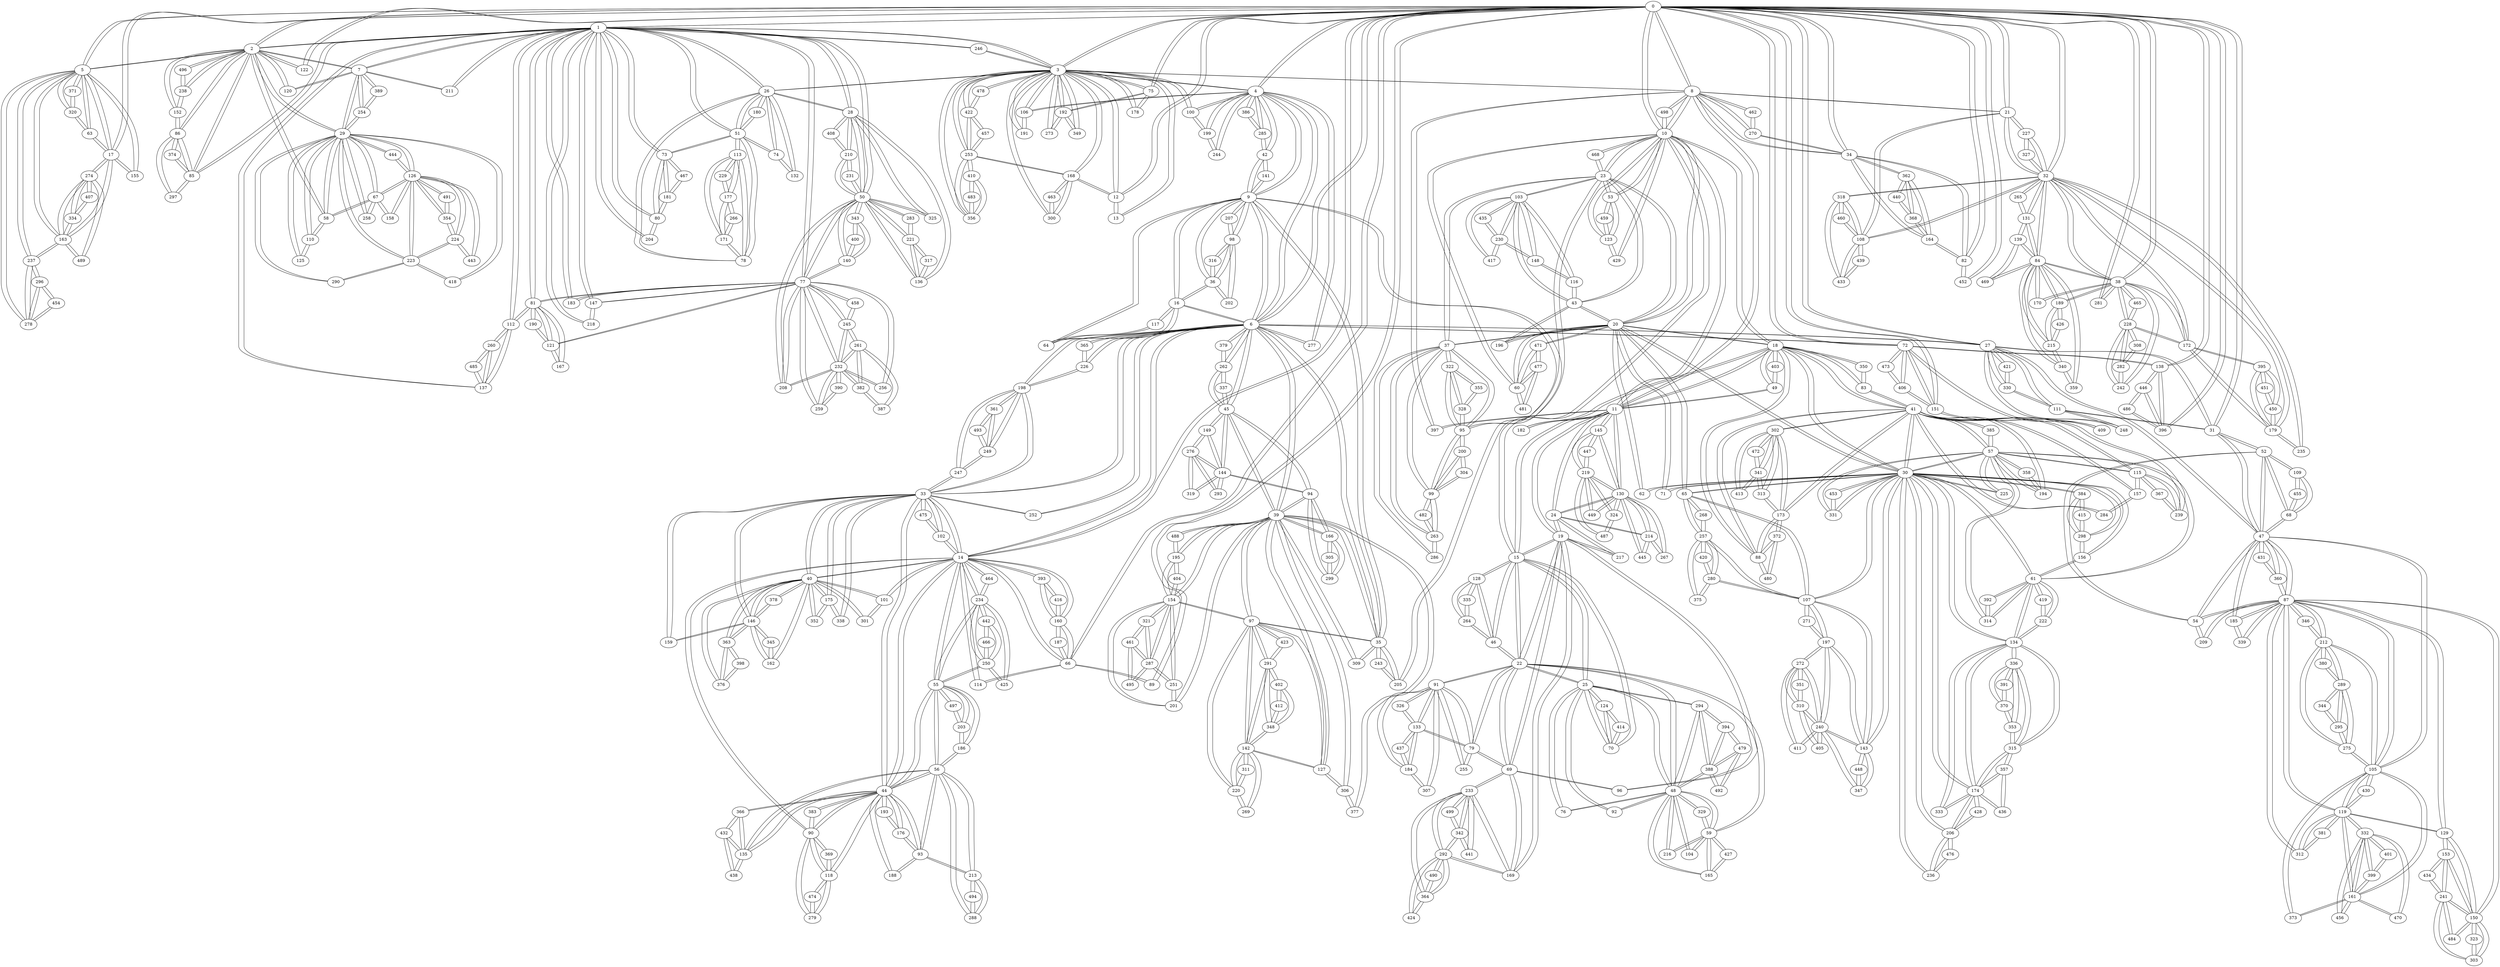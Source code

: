 graph {
0 -- 1
0 -- 2
0 -- 3
0 -- 4
0 -- 5
0 -- 6
0 -- 8
0 -- 10
0 -- 12
0 -- 14
0 -- 17
0 -- 21
0 -- 27
0 -- 31
0 -- 32
0 -- 34
0 -- 38
0 -- 66
0 -- 72
0 -- 75
0 -- 82
0 -- 89
0 -- 122
0 -- 138
0 -- 151
0 -- 281
0 -- 396
0 -- 452
1 -- 0
1 -- 2
1 -- 3
1 -- 7
1 -- 26
1 -- 28
1 -- 50
1 -- 51
1 -- 73
1 -- 77
1 -- 80
1 -- 81
1 -- 85
1 -- 112
1 -- 137
1 -- 147
1 -- 183
1 -- 204
1 -- 211
1 -- 218
1 -- 246
2 -- 1
2 -- 0
2 -- 5
2 -- 7
2 -- 29
2 -- 58
2 -- 85
2 -- 86
2 -- 120
2 -- 122
2 -- 152
2 -- 238
2 -- 496
3 -- 0
3 -- 1
3 -- 4
3 -- 8
3 -- 12
3 -- 13
3 -- 26
3 -- 75
3 -- 100
3 -- 106
3 -- 168
3 -- 178
3 -- 191
3 -- 192
3 -- 246
3 -- 253
3 -- 273
3 -- 300
3 -- 349
3 -- 356
3 -- 422
3 -- 478
4 -- 0
4 -- 3
4 -- 6
4 -- 9
4 -- 42
4 -- 100
4 -- 106
4 -- 199
4 -- 244
4 -- 277
4 -- 285
4 -- 386
5 -- 2
5 -- 0
5 -- 17
5 -- 63
5 -- 155
5 -- 163
5 -- 237
5 -- 278
5 -- 320
5 -- 371
6 -- 0
6 -- 4
6 -- 9
6 -- 14
6 -- 16
6 -- 27
6 -- 33
6 -- 35
6 -- 39
6 -- 45
6 -- 72
6 -- 198
6 -- 226
6 -- 252
6 -- 262
6 -- 277
6 -- 365
6 -- 379
7 -- 2
7 -- 1
7 -- 29
7 -- 120
7 -- 211
7 -- 254
7 -- 389
8 -- 0
8 -- 3
8 -- 10
8 -- 11
8 -- 21
8 -- 34
8 -- 270
8 -- 397
8 -- 462
8 -- 498
9 -- 6
9 -- 4
9 -- 16
9 -- 35
9 -- 36
9 -- 42
9 -- 64
9 -- 98
9 -- 141
9 -- 205
9 -- 207
10 -- 8
10 -- 0
10 -- 11
10 -- 15
10 -- 18
10 -- 20
10 -- 23
10 -- 53
10 -- 60
10 -- 123
10 -- 429
10 -- 468
10 -- 498
11 -- 10
11 -- 8
11 -- 15
11 -- 18
11 -- 19
11 -- 24
11 -- 49
11 -- 130
11 -- 145
11 -- 182
11 -- 397
12 -- 0
12 -- 3
12 -- 13
12 -- 168
13 -- 12
13 -- 3
14 -- 6
14 -- 0
14 -- 33
14 -- 40
14 -- 44
14 -- 55
14 -- 66
14 -- 90
14 -- 101
14 -- 102
14 -- 114
14 -- 160
14 -- 234
14 -- 393
14 -- 464
15 -- 10
15 -- 11
15 -- 19
15 -- 22
15 -- 25
15 -- 46
15 -- 70
15 -- 128
16 -- 9
16 -- 6
16 -- 36
16 -- 64
16 -- 117
17 -- 5
17 -- 0
17 -- 63
17 -- 155
17 -- 163
17 -- 274
18 -- 11
18 -- 10
18 -- 20
18 -- 30
18 -- 41
18 -- 49
18 -- 83
18 -- 88
18 -- 182
18 -- 350
18 -- 403
19 -- 15
19 -- 11
19 -- 22
19 -- 24
19 -- 69
19 -- 96
19 -- 169
19 -- 217
20 -- 18
20 -- 10
20 -- 23
20 -- 30
20 -- 37
20 -- 43
20 -- 60
20 -- 62
20 -- 65
20 -- 71
20 -- 196
20 -- 471
21 -- 8
21 -- 0
21 -- 32
21 -- 108
21 -- 227
22 -- 19
22 -- 15
22 -- 25
22 -- 46
22 -- 48
22 -- 59
22 -- 69
22 -- 79
22 -- 91
23 -- 20
23 -- 10
23 -- 37
23 -- 43
23 -- 53
23 -- 95
23 -- 103
23 -- 468
24 -- 19
24 -- 11
24 -- 130
24 -- 214
24 -- 217
25 -- 15
25 -- 22
25 -- 48
25 -- 70
25 -- 76
25 -- 92
25 -- 124
25 -- 294
26 -- 3
26 -- 1
26 -- 28
26 -- 51
26 -- 74
26 -- 78
26 -- 132
26 -- 180
27 -- 0
27 -- 6
27 -- 31
27 -- 47
27 -- 111
27 -- 248
27 -- 330
27 -- 421
28 -- 26
28 -- 1
28 -- 50
28 -- 136
28 -- 210
28 -- 325
28 -- 408
29 -- 2
29 -- 7
29 -- 58
29 -- 67
29 -- 110
29 -- 125
29 -- 126
29 -- 223
29 -- 254
29 -- 258
29 -- 290
29 -- 418
29 -- 444
30 -- 18
30 -- 20
30 -- 41
30 -- 57
30 -- 61
30 -- 62
30 -- 65
30 -- 71
30 -- 107
30 -- 134
30 -- 143
30 -- 156
30 -- 174
30 -- 206
30 -- 225
30 -- 236
30 -- 298
30 -- 331
30 -- 384
30 -- 453
31 -- 0
31 -- 27
31 -- 47
31 -- 52
31 -- 111
32 -- 21
32 -- 0
32 -- 38
32 -- 84
32 -- 108
32 -- 131
32 -- 172
32 -- 179
32 -- 227
32 -- 235
32 -- 265
32 -- 318
32 -- 327
33 -- 6
33 -- 14
33 -- 40
33 -- 44
33 -- 102
33 -- 146
33 -- 159
33 -- 175
33 -- 198
33 -- 247
33 -- 252
33 -- 338
33 -- 475
34 -- 0
34 -- 8
34 -- 82
34 -- 164
34 -- 270
34 -- 362
35 -- 9
35 -- 6
35 -- 39
35 -- 97
35 -- 205
35 -- 243
35 -- 309
36 -- 16
36 -- 9
36 -- 98
36 -- 202
36 -- 316
37 -- 23
37 -- 20
37 -- 95
37 -- 99
37 -- 263
37 -- 286
37 -- 322
38 -- 32
38 -- 0
38 -- 84
38 -- 170
38 -- 172
38 -- 189
38 -- 228
38 -- 242
38 -- 281
38 -- 465
39 -- 6
39 -- 35
39 -- 45
39 -- 94
39 -- 97
39 -- 127
39 -- 154
39 -- 166
39 -- 195
39 -- 201
39 -- 306
39 -- 309
39 -- 377
39 -- 488
40 -- 33
40 -- 14
40 -- 101
40 -- 146
40 -- 162
40 -- 175
40 -- 301
40 -- 352
40 -- 363
40 -- 376
40 -- 378
41 -- 30
41 -- 18
41 -- 57
41 -- 83
41 -- 88
41 -- 115
41 -- 157
41 -- 173
41 -- 194
41 -- 239
41 -- 284
41 -- 302
41 -- 385
42 -- 9
42 -- 4
42 -- 141
42 -- 285
43 -- 23
43 -- 20
43 -- 103
43 -- 116
43 -- 196
44 -- 33
44 -- 14
44 -- 55
44 -- 56
44 -- 90
44 -- 93
44 -- 118
44 -- 135
44 -- 176
44 -- 188
44 -- 193
44 -- 366
44 -- 383
45 -- 6
45 -- 39
45 -- 94
45 -- 144
45 -- 149
45 -- 262
45 -- 337
46 -- 22
46 -- 15
46 -- 128
46 -- 264
47 -- 27
47 -- 31
47 -- 52
47 -- 54
47 -- 68
47 -- 87
47 -- 105
47 -- 185
47 -- 360
47 -- 431
48 -- 25
48 -- 22
48 -- 59
48 -- 76
48 -- 92
48 -- 104
48 -- 165
48 -- 216
48 -- 294
48 -- 329
48 -- 388
49 -- 11
49 -- 18
49 -- 403
50 -- 1
50 -- 28
50 -- 77
50 -- 136
50 -- 140
50 -- 208
50 -- 210
50 -- 221
50 -- 231
50 -- 283
50 -- 325
50 -- 343
51 -- 26
51 -- 1
51 -- 73
51 -- 74
51 -- 78
51 -- 113
51 -- 180
52 -- 31
52 -- 47
52 -- 54
52 -- 68
52 -- 109
53 -- 10
53 -- 23
53 -- 123
53 -- 459
54 -- 52
54 -- 47
54 -- 87
54 -- 209
55 -- 14
55 -- 44
55 -- 56
55 -- 186
55 -- 203
55 -- 234
55 -- 250
55 -- 497
56 -- 55
56 -- 44
56 -- 93
56 -- 135
56 -- 186
56 -- 213
56 -- 288
57 -- 30
57 -- 41
57 -- 61
57 -- 115
57 -- 194
57 -- 225
57 -- 314
57 -- 331
57 -- 358
57 -- 385
58 -- 29
58 -- 2
58 -- 67
58 -- 110
59 -- 48
59 -- 22
59 -- 104
59 -- 165
59 -- 216
59 -- 329
59 -- 427
60 -- 10
60 -- 20
60 -- 471
60 -- 477
60 -- 481
61 -- 30
61 -- 57
61 -- 134
61 -- 156
61 -- 222
61 -- 314
61 -- 392
61 -- 419
62 -- 30
62 -- 20
63 -- 17
63 -- 5
63 -- 320
64 -- 16
64 -- 9
64 -- 117
65 -- 30
65 -- 20
65 -- 107
65 -- 257
65 -- 268
66 -- 14
66 -- 0
66 -- 89
66 -- 114
66 -- 160
66 -- 187
67 -- 29
67 -- 58
67 -- 126
67 -- 158
67 -- 258
68 -- 52
68 -- 47
68 -- 109
68 -- 455
69 -- 19
69 -- 22
69 -- 79
69 -- 96
69 -- 169
69 -- 233
70 -- 15
70 -- 25
70 -- 124
70 -- 414
71 -- 20
71 -- 30
72 -- 0
72 -- 6
72 -- 138
72 -- 151
72 -- 406
72 -- 409
72 -- 473
73 -- 51
73 -- 1
73 -- 80
73 -- 181
73 -- 467
74 -- 51
74 -- 26
74 -- 132
75 -- 3
75 -- 0
75 -- 178
75 -- 192
76 -- 25
76 -- 48
77 -- 50
77 -- 1
77 -- 81
77 -- 121
77 -- 140
77 -- 147
77 -- 183
77 -- 208
77 -- 232
77 -- 245
77 -- 256
77 -- 259
77 -- 458
78 -- 51
78 -- 26
78 -- 113
78 -- 171
79 -- 22
79 -- 69
79 -- 91
79 -- 133
79 -- 255
80 -- 73
80 -- 1
80 -- 181
80 -- 204
81 -- 77
81 -- 1
81 -- 112
81 -- 121
81 -- 167
81 -- 190
82 -- 34
82 -- 0
82 -- 164
82 -- 452
83 -- 18
83 -- 41
83 -- 350
84 -- 38
84 -- 32
84 -- 131
84 -- 139
84 -- 170
84 -- 189
84 -- 215
84 -- 340
84 -- 359
84 -- 469
85 -- 2
85 -- 1
85 -- 86
85 -- 297
85 -- 374
86 -- 85
86 -- 2
86 -- 152
86 -- 297
86 -- 374
87 -- 54
87 -- 47
87 -- 105
87 -- 119
87 -- 129
87 -- 150
87 -- 185
87 -- 209
87 -- 212
87 -- 312
87 -- 339
87 -- 346
87 -- 360
88 -- 41
88 -- 18
88 -- 173
88 -- 372
88 -- 480
89 -- 66
89 -- 0
90 -- 14
90 -- 44
90 -- 118
90 -- 279
90 -- 369
90 -- 383
91 -- 79
91 -- 22
91 -- 133
91 -- 184
91 -- 255
91 -- 307
91 -- 326
92 -- 48
92 -- 25
93 -- 56
93 -- 44
93 -- 176
93 -- 188
93 -- 213
94 -- 45
94 -- 39
94 -- 144
94 -- 166
94 -- 299
95 -- 37
95 -- 23
95 -- 99
95 -- 200
95 -- 322
95 -- 328
96 -- 69
96 -- 19
97 -- 39
97 -- 35
97 -- 127
97 -- 142
97 -- 154
97 -- 220
97 -- 291
97 -- 423
98 -- 36
98 -- 9
98 -- 202
98 -- 207
98 -- 316
99 -- 95
99 -- 37
99 -- 200
99 -- 263
99 -- 304
99 -- 482
100 -- 3
100 -- 4
100 -- 199
101 -- 40
101 -- 14
101 -- 301
102 -- 33
102 -- 14
102 -- 475
103 -- 23
103 -- 43
103 -- 116
103 -- 148
103 -- 230
103 -- 417
103 -- 435
104 -- 59
104 -- 48
105 -- 87
105 -- 47
105 -- 119
105 -- 161
105 -- 212
105 -- 275
105 -- 373
105 -- 430
106 -- 4
106 -- 3
106 -- 191
107 -- 65
107 -- 30
107 -- 143
107 -- 197
107 -- 257
107 -- 271
107 -- 280
108 -- 32
108 -- 21
108 -- 318
108 -- 433
108 -- 439
108 -- 460
109 -- 52
109 -- 68
109 -- 455
110 -- 29
110 -- 58
110 -- 125
111 -- 31
111 -- 27
111 -- 248
111 -- 330
112 -- 81
112 -- 1
112 -- 137
112 -- 260
113 -- 51
113 -- 78
113 -- 171
113 -- 177
113 -- 229
114 -- 66
114 -- 14
115 -- 57
115 -- 41
115 -- 157
115 -- 239
115 -- 367
116 -- 103
116 -- 43
116 -- 148
117 -- 64
117 -- 16
118 -- 44
118 -- 90
118 -- 279
118 -- 369
118 -- 474
119 -- 105
119 -- 87
119 -- 129
119 -- 161
119 -- 312
119 -- 332
119 -- 381
119 -- 430
120 -- 7
120 -- 2
121 -- 77
121 -- 81
121 -- 167
121 -- 190
122 -- 2
122 -- 0
123 -- 53
123 -- 10
123 -- 429
123 -- 459
124 -- 25
124 -- 70
124 -- 414
125 -- 29
125 -- 110
126 -- 67
126 -- 29
126 -- 158
126 -- 223
126 -- 224
126 -- 354
126 -- 443
126 -- 444
126 -- 491
127 -- 97
127 -- 39
127 -- 142
127 -- 306
128 -- 46
128 -- 15
128 -- 264
128 -- 335
129 -- 119
129 -- 87
129 -- 150
129 -- 153
130 -- 11
130 -- 24
130 -- 145
130 -- 214
130 -- 219
130 -- 267
130 -- 324
130 -- 445
130 -- 449
131 -- 84
131 -- 32
131 -- 139
131 -- 265
132 -- 74
132 -- 26
133 -- 79
133 -- 91
133 -- 184
133 -- 326
133 -- 437
134 -- 61
134 -- 30
134 -- 174
134 -- 222
134 -- 315
134 -- 333
134 -- 336
135 -- 56
135 -- 44
135 -- 366
135 -- 432
135 -- 438
136 -- 28
136 -- 50
136 -- 221
136 -- 317
137 -- 112
137 -- 1
137 -- 260
137 -- 485
138 -- 0
138 -- 72
138 -- 396
138 -- 446
139 -- 84
139 -- 131
139 -- 469
140 -- 50
140 -- 77
140 -- 343
140 -- 400
141 -- 9
141 -- 42
142 -- 127
142 -- 97
142 -- 220
142 -- 269
142 -- 291
142 -- 311
142 -- 348
143 -- 107
143 -- 30
143 -- 197
143 -- 240
143 -- 347
143 -- 448
144 -- 94
144 -- 45
144 -- 149
144 -- 276
144 -- 293
144 -- 319
145 -- 130
145 -- 11
145 -- 219
145 -- 447
146 -- 33
146 -- 40
146 -- 159
146 -- 162
146 -- 345
146 -- 363
146 -- 378
147 -- 77
147 -- 1
147 -- 218
148 -- 103
148 -- 116
148 -- 230
149 -- 45
149 -- 144
149 -- 276
150 -- 129
150 -- 87
150 -- 153
150 -- 241
150 -- 303
150 -- 323
150 -- 484
151 -- 72
151 -- 0
151 -- 406
151 -- 409
152 -- 86
152 -- 2
152 -- 238
153 -- 129
153 -- 150
153 -- 241
153 -- 434
154 -- 97
154 -- 39
154 -- 195
154 -- 201
154 -- 251
154 -- 287
154 -- 321
154 -- 404
155 -- 5
155 -- 17
156 -- 30
156 -- 61
156 -- 298
157 -- 115
157 -- 41
157 -- 284
158 -- 126
158 -- 67
159 -- 146
159 -- 33
160 -- 66
160 -- 14
160 -- 187
160 -- 393
160 -- 416
161 -- 105
161 -- 119
161 -- 332
161 -- 373
161 -- 399
161 -- 456
161 -- 470
162 -- 40
162 -- 146
162 -- 345
163 -- 17
163 -- 5
163 -- 237
163 -- 274
163 -- 334
163 -- 489
164 -- 82
164 -- 34
164 -- 362
164 -- 368
165 -- 59
165 -- 48
165 -- 427
166 -- 94
166 -- 39
166 -- 299
166 -- 305
167 -- 81
167 -- 121
168 -- 12
168 -- 3
168 -- 253
168 -- 300
168 -- 463
169 -- 19
169 -- 69
169 -- 233
169 -- 292
170 -- 38
170 -- 84
171 -- 113
171 -- 78
171 -- 177
171 -- 266
172 -- 38
172 -- 32
172 -- 179
172 -- 228
172 -- 395
173 -- 88
173 -- 41
173 -- 302
173 -- 313
173 -- 372
174 -- 134
174 -- 30
174 -- 206
174 -- 315
174 -- 333
174 -- 357
174 -- 428
174 -- 436
175 -- 33
175 -- 40
175 -- 338
175 -- 352
176 -- 93
176 -- 44
176 -- 193
177 -- 113
177 -- 171
177 -- 229
177 -- 266
178 -- 75
178 -- 3
179 -- 172
179 -- 32
179 -- 235
179 -- 395
179 -- 450
180 -- 51
180 -- 26
181 -- 80
181 -- 73
181 -- 467
182 -- 11
182 -- 18
183 -- 77
183 -- 1
184 -- 91
184 -- 133
184 -- 307
184 -- 437
185 -- 87
185 -- 47
185 -- 339
186 -- 55
186 -- 56
186 -- 203
187 -- 66
187 -- 160
188 -- 93
188 -- 44
189 -- 84
189 -- 38
189 -- 215
189 -- 426
190 -- 121
190 -- 81
191 -- 106
191 -- 3
192 -- 75
192 -- 3
192 -- 273
192 -- 349
193 -- 176
193 -- 44
194 -- 41
194 -- 57
194 -- 358
195 -- 154
195 -- 39
195 -- 404
195 -- 488
196 -- 43
196 -- 20
197 -- 143
197 -- 107
197 -- 240
197 -- 271
197 -- 272
198 -- 33
198 -- 6
198 -- 226
198 -- 247
198 -- 249
198 -- 361
199 -- 100
199 -- 4
199 -- 244
200 -- 99
200 -- 95
200 -- 304
201 -- 154
201 -- 39
201 -- 251
202 -- 98
202 -- 36
203 -- 55
203 -- 186
203 -- 497
204 -- 80
204 -- 1
205 -- 35
205 -- 9
205 -- 243
206 -- 174
206 -- 30
206 -- 236
206 -- 428
206 -- 476
207 -- 98
207 -- 9
208 -- 50
208 -- 77
208 -- 232
209 -- 54
209 -- 87
210 -- 28
210 -- 50
210 -- 231
210 -- 408
211 -- 7
211 -- 1
212 -- 87
212 -- 105
212 -- 275
212 -- 289
212 -- 346
212 -- 380
213 -- 56
213 -- 93
213 -- 288
213 -- 494
214 -- 130
214 -- 24
214 -- 267
214 -- 445
215 -- 189
215 -- 84
215 -- 340
215 -- 426
216 -- 48
216 -- 59
217 -- 19
217 -- 24
218 -- 147
218 -- 1
219 -- 145
219 -- 130
219 -- 324
219 -- 447
219 -- 449
219 -- 487
220 -- 97
220 -- 142
220 -- 269
220 -- 311
221 -- 136
221 -- 50
221 -- 283
221 -- 317
222 -- 134
222 -- 61
222 -- 419
223 -- 29
223 -- 126
223 -- 224
223 -- 290
223 -- 418
224 -- 223
224 -- 126
224 -- 354
224 -- 443
225 -- 57
225 -- 30
226 -- 198
226 -- 6
226 -- 365
227 -- 21
227 -- 32
227 -- 327
228 -- 38
228 -- 172
228 -- 242
228 -- 282
228 -- 308
228 -- 465
229 -- 113
229 -- 177
230 -- 148
230 -- 103
230 -- 417
230 -- 435
231 -- 210
231 -- 50
232 -- 208
232 -- 77
232 -- 245
232 -- 256
232 -- 259
232 -- 261
232 -- 382
232 -- 390
233 -- 169
233 -- 69
233 -- 292
233 -- 342
233 -- 364
233 -- 441
233 -- 499
234 -- 14
234 -- 55
234 -- 250
234 -- 425
234 -- 442
234 -- 464
235 -- 32
235 -- 179
236 -- 206
236 -- 30
236 -- 476
237 -- 163
237 -- 5
237 -- 278
237 -- 296
238 -- 152
238 -- 2
238 -- 496
239 -- 115
239 -- 41
239 -- 367
240 -- 197
240 -- 143
240 -- 272
240 -- 310
240 -- 347
240 -- 405
240 -- 411
241 -- 150
241 -- 153
241 -- 303
241 -- 434
241 -- 484
242 -- 228
242 -- 38
242 -- 282
243 -- 205
243 -- 35
244 -- 4
244 -- 199
245 -- 232
245 -- 77
245 -- 261
245 -- 458
246 -- 3
246 -- 1
247 -- 198
247 -- 33
247 -- 249
248 -- 111
248 -- 27
249 -- 247
249 -- 198
249 -- 361
249 -- 493
250 -- 55
250 -- 234
250 -- 425
250 -- 442
250 -- 466
251 -- 201
251 -- 154
251 -- 287
252 -- 6
252 -- 33
253 -- 168
253 -- 3
253 -- 356
253 -- 410
253 -- 422
253 -- 457
254 -- 7
254 -- 29
254 -- 389
255 -- 91
255 -- 79
256 -- 232
256 -- 77
257 -- 65
257 -- 107
257 -- 268
257 -- 280
257 -- 375
257 -- 420
258 -- 67
258 -- 29
259 -- 232
259 -- 77
259 -- 390
260 -- 137
260 -- 112
260 -- 485
261 -- 232
261 -- 245
261 -- 382
261 -- 387
262 -- 45
262 -- 6
262 -- 337
262 -- 379
263 -- 37
263 -- 99
263 -- 286
263 -- 482
264 -- 46
264 -- 128
264 -- 335
265 -- 131
265 -- 32
266 -- 171
266 -- 177
267 -- 214
267 -- 130
268 -- 257
268 -- 65
269 -- 142
269 -- 220
270 -- 8
270 -- 34
270 -- 462
271 -- 197
271 -- 107
272 -- 197
272 -- 240
272 -- 310
272 -- 351
272 -- 411
273 -- 192
273 -- 3
274 -- 17
274 -- 163
274 -- 334
274 -- 407
274 -- 489
275 -- 212
275 -- 105
275 -- 289
275 -- 295
276 -- 149
276 -- 144
276 -- 293
276 -- 319
277 -- 4
277 -- 6
278 -- 5
278 -- 237
278 -- 296
278 -- 454
279 -- 118
279 -- 90
279 -- 474
280 -- 107
280 -- 257
280 -- 375
280 -- 420
281 -- 0
281 -- 38
282 -- 242
282 -- 228
282 -- 308
283 -- 221
283 -- 50
284 -- 157
284 -- 41
285 -- 4
285 -- 42
285 -- 386
286 -- 263
286 -- 37
287 -- 154
287 -- 251
287 -- 321
287 -- 461
287 -- 495
288 -- 213
288 -- 56
288 -- 494
289 -- 212
289 -- 275
289 -- 295
289 -- 344
289 -- 380
290 -- 223
290 -- 29
291 -- 97
291 -- 142
291 -- 348
291 -- 402
291 -- 423
292 -- 169
292 -- 233
292 -- 342
292 -- 364
292 -- 424
292 -- 490
293 -- 276
293 -- 144
294 -- 48
294 -- 25
294 -- 388
294 -- 394
295 -- 275
295 -- 289
295 -- 344
296 -- 278
296 -- 237
296 -- 454
297 -- 85
297 -- 86
298 -- 156
298 -- 30
298 -- 384
298 -- 415
299 -- 94
299 -- 166
299 -- 305
300 -- 168
300 -- 3
300 -- 463
301 -- 101
301 -- 40
302 -- 173
302 -- 41
302 -- 313
302 -- 341
302 -- 413
302 -- 472
303 -- 241
303 -- 150
303 -- 323
304 -- 200
304 -- 99
305 -- 166
305 -- 299
306 -- 39
306 -- 127
306 -- 377
307 -- 184
307 -- 91
308 -- 282
308 -- 228
309 -- 35
309 -- 39
310 -- 272
310 -- 240
310 -- 351
310 -- 405
311 -- 220
311 -- 142
312 -- 119
312 -- 87
312 -- 381
313 -- 173
313 -- 302
313 -- 341
314 -- 61
314 -- 57
314 -- 392
315 -- 174
315 -- 134
315 -- 336
315 -- 353
315 -- 357
316 -- 36
316 -- 98
317 -- 136
317 -- 221
318 -- 108
318 -- 32
318 -- 433
318 -- 460
319 -- 276
319 -- 144
320 -- 63
320 -- 5
320 -- 371
321 -- 287
321 -- 154
321 -- 461
322 -- 95
322 -- 37
322 -- 328
322 -- 355
323 -- 303
323 -- 150
324 -- 219
324 -- 130
324 -- 487
325 -- 50
325 -- 28
326 -- 91
326 -- 133
327 -- 227
327 -- 32
328 -- 322
328 -- 95
328 -- 355
329 -- 48
329 -- 59
330 -- 111
330 -- 27
330 -- 421
331 -- 57
331 -- 30
331 -- 453
332 -- 161
332 -- 119
332 -- 399
332 -- 401
332 -- 456
332 -- 470
333 -- 174
333 -- 134
334 -- 274
334 -- 163
334 -- 407
335 -- 264
335 -- 128
336 -- 315
336 -- 134
336 -- 353
336 -- 370
336 -- 391
337 -- 45
337 -- 262
338 -- 175
338 -- 33
339 -- 185
339 -- 87
340 -- 215
340 -- 84
340 -- 359
341 -- 313
341 -- 302
341 -- 413
341 -- 472
342 -- 292
342 -- 233
342 -- 441
342 -- 499
343 -- 140
343 -- 50
343 -- 400
344 -- 295
344 -- 289
345 -- 162
345 -- 146
346 -- 212
346 -- 87
347 -- 240
347 -- 143
347 -- 448
348 -- 142
348 -- 291
348 -- 402
348 -- 412
349 -- 3
349 -- 192
350 -- 83
350 -- 18
351 -- 272
351 -- 310
352 -- 40
352 -- 175
353 -- 315
353 -- 336
353 -- 370
354 -- 224
354 -- 126
354 -- 491
355 -- 328
355 -- 322
356 -- 253
356 -- 3
356 -- 410
356 -- 483
357 -- 315
357 -- 174
357 -- 436
358 -- 194
358 -- 57
359 -- 340
359 -- 84
360 -- 87
360 -- 47
360 -- 431
361 -- 198
361 -- 249
361 -- 493
362 -- 164
362 -- 34
362 -- 368
362 -- 440
363 -- 40
363 -- 146
363 -- 376
363 -- 398
364 -- 292
364 -- 233
364 -- 424
364 -- 490
365 -- 226
365 -- 6
366 -- 135
366 -- 44
366 -- 432
367 -- 239
367 -- 115
368 -- 164
368 -- 362
368 -- 440
369 -- 90
369 -- 118
370 -- 336
370 -- 353
370 -- 391
371 -- 320
371 -- 5
372 -- 88
372 -- 173
372 -- 480
373 -- 161
373 -- 105
374 -- 86
374 -- 85
375 -- 257
375 -- 280
376 -- 40
376 -- 363
376 -- 398
377 -- 306
377 -- 39
378 -- 40
378 -- 146
379 -- 262
379 -- 6
380 -- 212
380 -- 289
381 -- 312
381 -- 119
382 -- 232
382 -- 261
382 -- 387
383 -- 90
383 -- 44
384 -- 298
384 -- 30
384 -- 415
385 -- 41
385 -- 57
386 -- 4
386 -- 285
387 -- 382
387 -- 261
388 -- 294
388 -- 48
388 -- 394
388 -- 479
388 -- 492
389 -- 254
389 -- 7
390 -- 259
390 -- 232
391 -- 336
391 -- 370
392 -- 314
392 -- 61
393 -- 160
393 -- 14
393 -- 416
394 -- 388
394 -- 294
394 -- 479
395 -- 172
395 -- 179
395 -- 450
395 -- 451
396 -- 138
396 -- 0
396 -- 446
396 -- 486
397 -- 8
397 -- 11
398 -- 376
398 -- 363
399 -- 332
399 -- 161
399 -- 401
400 -- 343
400 -- 140
401 -- 332
401 -- 399
402 -- 291
402 -- 348
402 -- 412
403 -- 49
403 -- 18
404 -- 195
404 -- 154
405 -- 310
405 -- 240
406 -- 151
406 -- 72
406 -- 473
407 -- 334
407 -- 274
408 -- 210
408 -- 28
409 -- 72
409 -- 151
410 -- 253
410 -- 356
410 -- 483
411 -- 240
411 -- 272
412 -- 348
412 -- 402
413 -- 341
413 -- 302
414 -- 124
414 -- 70
415 -- 384
415 -- 298
416 -- 393
416 -- 160
417 -- 103
417 -- 230
418 -- 29
418 -- 223
419 -- 222
419 -- 61
420 -- 280
420 -- 257
421 -- 330
421 -- 27
422 -- 253
422 -- 3
422 -- 457
422 -- 478
423 -- 291
423 -- 97
424 -- 364
424 -- 292
425 -- 234
425 -- 250
426 -- 215
426 -- 189
427 -- 59
427 -- 165
428 -- 174
428 -- 206
429 -- 123
429 -- 10
430 -- 105
430 -- 119
431 -- 360
431 -- 47
432 -- 366
432 -- 135
432 -- 438
433 -- 318
433 -- 108
433 -- 439
434 -- 153
434 -- 241
435 -- 230
435 -- 103
436 -- 357
436 -- 174
437 -- 133
437 -- 184
438 -- 135
438 -- 432
439 -- 433
439 -- 108
440 -- 368
440 -- 362
441 -- 342
441 -- 233
442 -- 250
442 -- 234
442 -- 466
443 -- 224
443 -- 126
444 -- 126
444 -- 29
445 -- 214
445 -- 130
446 -- 396
446 -- 138
446 -- 486
447 -- 145
447 -- 219
448 -- 143
448 -- 347
449 -- 219
449 -- 130
450 -- 395
450 -- 179
450 -- 451
451 -- 450
451 -- 395
452 -- 0
452 -- 82
453 -- 331
453 -- 30
454 -- 296
454 -- 278
455 -- 109
455 -- 68
456 -- 332
456 -- 161
457 -- 422
457 -- 253
458 -- 245
458 -- 77
459 -- 123
459 -- 53
460 -- 318
460 -- 108
461 -- 321
461 -- 287
461 -- 495
462 -- 270
462 -- 8
463 -- 300
463 -- 168
464 -- 14
464 -- 234
465 -- 228
465 -- 38
466 -- 250
466 -- 442
467 -- 181
467 -- 73
468 -- 23
468 -- 10
469 -- 139
469 -- 84
470 -- 332
470 -- 161
471 -- 60
471 -- 20
471 -- 477
472 -- 341
472 -- 302
473 -- 72
473 -- 406
474 -- 279
474 -- 118
475 -- 102
475 -- 33
476 -- 206
476 -- 236
477 -- 471
477 -- 60
477 -- 481
478 -- 422
478 -- 3
479 -- 394
479 -- 388
479 -- 492
480 -- 372
480 -- 88
481 -- 477
481 -- 60
482 -- 99
482 -- 263
483 -- 356
483 -- 410
484 -- 241
484 -- 150
485 -- 260
485 -- 137
486 -- 446
486 -- 396
487 -- 324
487 -- 219
488 -- 195
488 -- 39
489 -- 274
489 -- 163
490 -- 292
490 -- 364
491 -- 354
491 -- 126
492 -- 479
492 -- 388
493 -- 249
493 -- 361
494 -- 288
494 -- 213
495 -- 287
495 -- 461
496 -- 238
496 -- 2
497 -- 203
497 -- 55
498 -- 10
498 -- 8
499 -- 233
499 -- 342
}
